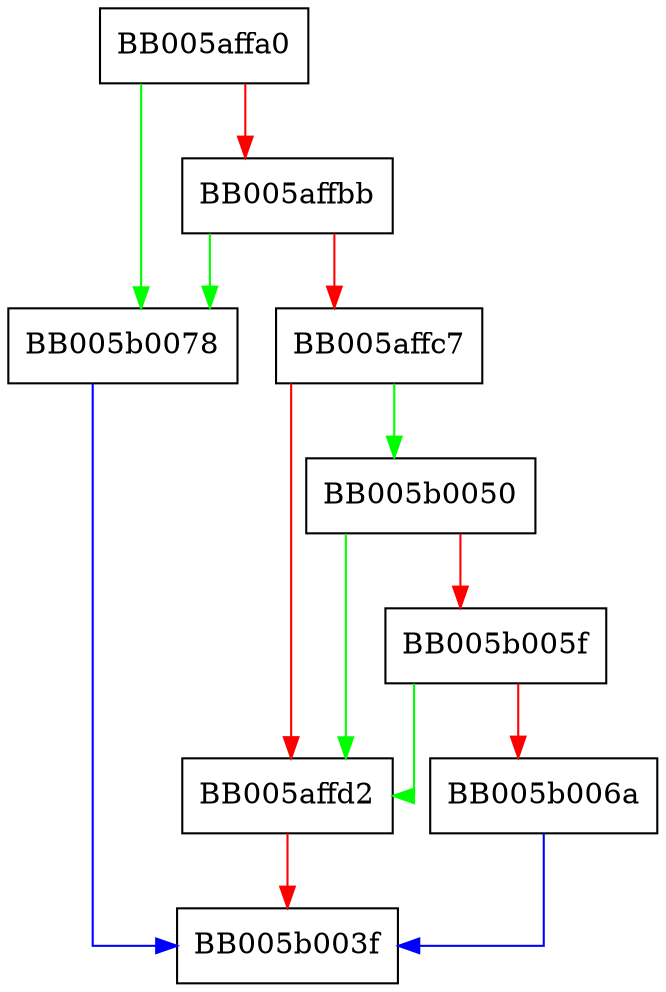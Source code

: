 digraph EVP_PKEY_CTX_set_dh_paramgen_prime_len {
  node [shape="box"];
  graph [splines=ortho];
  BB005affa0 -> BB005b0078 [color="green"];
  BB005affa0 -> BB005affbb [color="red"];
  BB005affbb -> BB005b0078 [color="green"];
  BB005affbb -> BB005affc7 [color="red"];
  BB005affc7 -> BB005b0050 [color="green"];
  BB005affc7 -> BB005affd2 [color="red"];
  BB005affd2 -> BB005b003f [color="red"];
  BB005b0050 -> BB005affd2 [color="green"];
  BB005b0050 -> BB005b005f [color="red"];
  BB005b005f -> BB005affd2 [color="green"];
  BB005b005f -> BB005b006a [color="red"];
  BB005b006a -> BB005b003f [color="blue"];
  BB005b0078 -> BB005b003f [color="blue"];
}